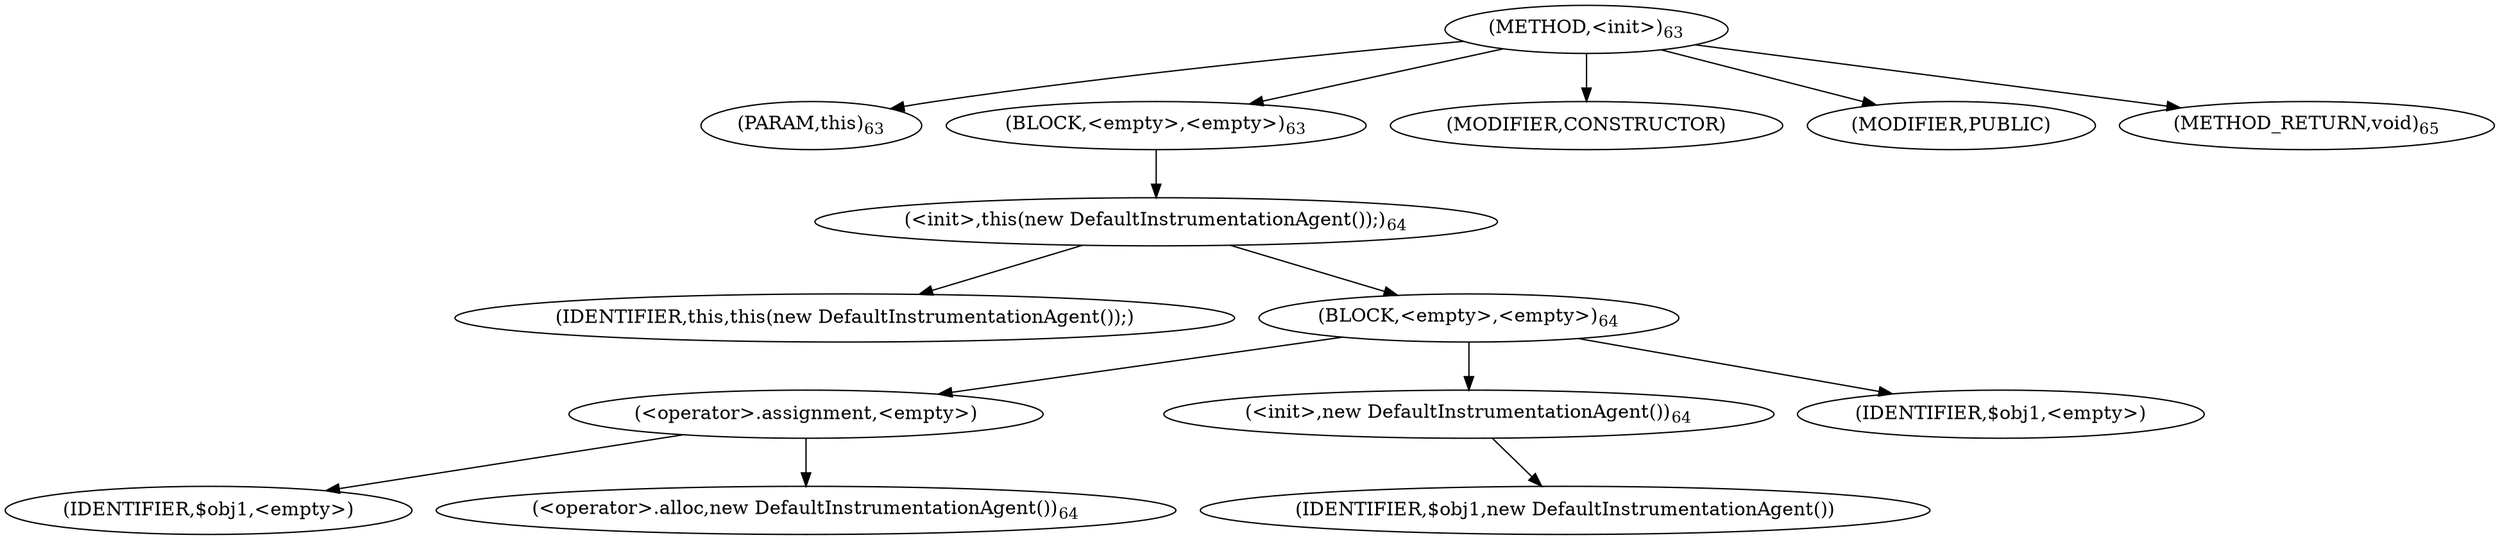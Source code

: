 digraph "&lt;init&gt;" {  
"74" [label = <(METHOD,&lt;init&gt;)<SUB>63</SUB>> ]
"4" [label = <(PARAM,this)<SUB>63</SUB>> ]
"75" [label = <(BLOCK,&lt;empty&gt;,&lt;empty&gt;)<SUB>63</SUB>> ]
"76" [label = <(&lt;init&gt;,this(new DefaultInstrumentationAgent());)<SUB>64</SUB>> ]
"3" [label = <(IDENTIFIER,this,this(new DefaultInstrumentationAgent());)> ]
"77" [label = <(BLOCK,&lt;empty&gt;,&lt;empty&gt;)<SUB>64</SUB>> ]
"78" [label = <(&lt;operator&gt;.assignment,&lt;empty&gt;)> ]
"79" [label = <(IDENTIFIER,$obj1,&lt;empty&gt;)> ]
"80" [label = <(&lt;operator&gt;.alloc,new DefaultInstrumentationAgent())<SUB>64</SUB>> ]
"81" [label = <(&lt;init&gt;,new DefaultInstrumentationAgent())<SUB>64</SUB>> ]
"82" [label = <(IDENTIFIER,$obj1,new DefaultInstrumentationAgent())> ]
"83" [label = <(IDENTIFIER,$obj1,&lt;empty&gt;)> ]
"84" [label = <(MODIFIER,CONSTRUCTOR)> ]
"85" [label = <(MODIFIER,PUBLIC)> ]
"86" [label = <(METHOD_RETURN,void)<SUB>65</SUB>> ]
  "74" -> "4" 
  "74" -> "75" 
  "74" -> "84" 
  "74" -> "85" 
  "74" -> "86" 
  "75" -> "76" 
  "76" -> "3" 
  "76" -> "77" 
  "77" -> "78" 
  "77" -> "81" 
  "77" -> "83" 
  "78" -> "79" 
  "78" -> "80" 
  "81" -> "82" 
}
